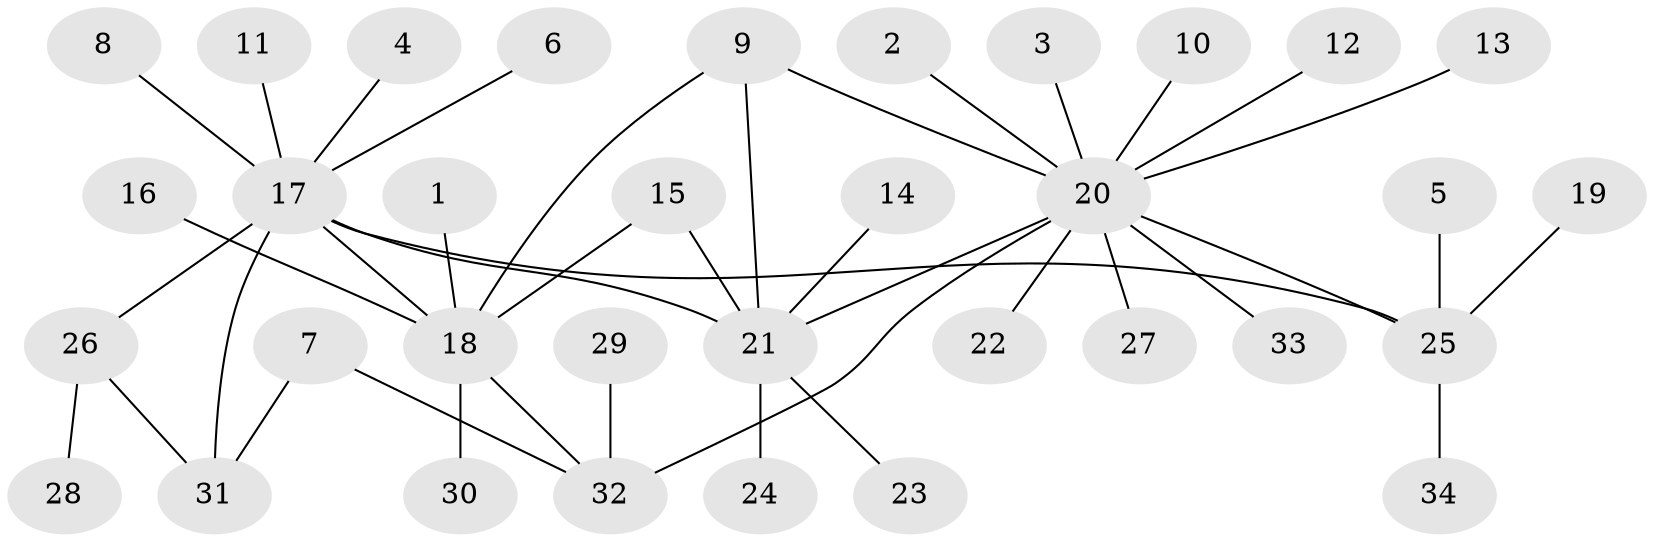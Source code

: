 // original degree distribution, {7: 0.04477611940298507, 3: 0.13432835820895522, 11: 0.014925373134328358, 9: 0.029850746268656716, 4: 0.014925373134328358, 2: 0.1791044776119403, 1: 0.5671641791044776, 5: 0.014925373134328358}
// Generated by graph-tools (version 1.1) at 2025/49/03/09/25 03:49:59]
// undirected, 34 vertices, 40 edges
graph export_dot {
graph [start="1"]
  node [color=gray90,style=filled];
  1;
  2;
  3;
  4;
  5;
  6;
  7;
  8;
  9;
  10;
  11;
  12;
  13;
  14;
  15;
  16;
  17;
  18;
  19;
  20;
  21;
  22;
  23;
  24;
  25;
  26;
  27;
  28;
  29;
  30;
  31;
  32;
  33;
  34;
  1 -- 18 [weight=1.0];
  2 -- 20 [weight=1.0];
  3 -- 20 [weight=1.0];
  4 -- 17 [weight=1.0];
  5 -- 25 [weight=2.0];
  6 -- 17 [weight=1.0];
  7 -- 31 [weight=1.0];
  7 -- 32 [weight=1.0];
  8 -- 17 [weight=1.0];
  9 -- 18 [weight=1.0];
  9 -- 20 [weight=1.0];
  9 -- 21 [weight=1.0];
  10 -- 20 [weight=1.0];
  11 -- 17 [weight=1.0];
  12 -- 20 [weight=1.0];
  13 -- 20 [weight=1.0];
  14 -- 21 [weight=1.0];
  15 -- 18 [weight=1.0];
  15 -- 21 [weight=1.0];
  16 -- 18 [weight=1.0];
  17 -- 18 [weight=1.0];
  17 -- 21 [weight=1.0];
  17 -- 25 [weight=1.0];
  17 -- 26 [weight=1.0];
  17 -- 31 [weight=1.0];
  18 -- 30 [weight=1.0];
  18 -- 32 [weight=1.0];
  19 -- 25 [weight=1.0];
  20 -- 21 [weight=1.0];
  20 -- 22 [weight=1.0];
  20 -- 25 [weight=1.0];
  20 -- 27 [weight=1.0];
  20 -- 32 [weight=1.0];
  20 -- 33 [weight=1.0];
  21 -- 23 [weight=1.0];
  21 -- 24 [weight=1.0];
  25 -- 34 [weight=1.0];
  26 -- 28 [weight=1.0];
  26 -- 31 [weight=1.0];
  29 -- 32 [weight=1.0];
}
